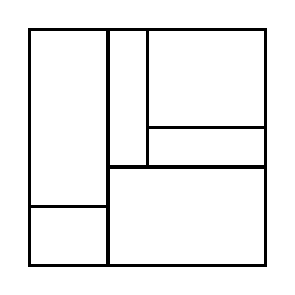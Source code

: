 \begin{tikzpicture}[very thick, scale=.5]
    \draw (0,3/2) rectangle (2,6);
    \draw (0,0) rectangle (2,3/2);
    \draw (2,5/2) rectangle (3,6);
    \draw (3,7/2) rectangle (6,6);
    \draw (3,5/2) rectangle (6,7/2);
    \draw (2,0) rectangle (6,5/2);
\end{tikzpicture}
